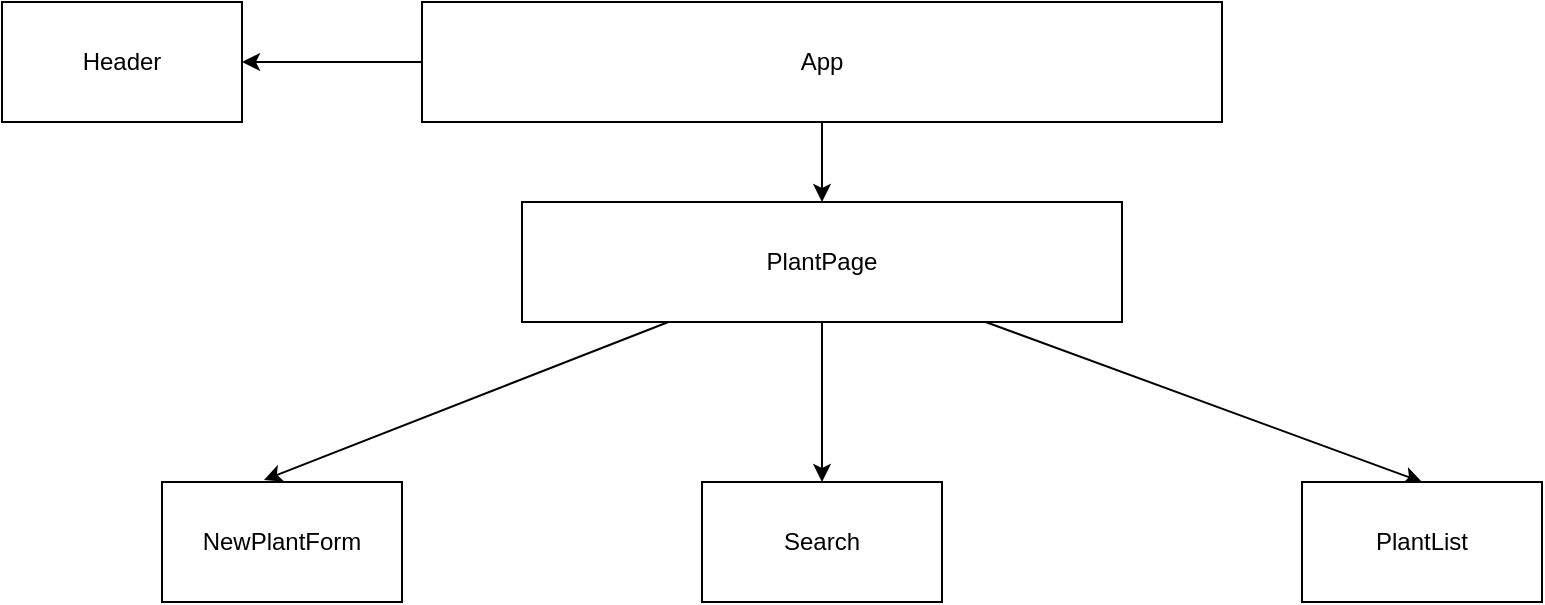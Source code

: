 <mxfile>
    <diagram id="0DyXvQcpMlxu31Jb3FS9" name="Page-1">
        <mxGraphModel dx="366" dy="537" grid="1" gridSize="10" guides="1" tooltips="1" connect="1" arrows="1" fold="1" page="1" pageScale="1" pageWidth="850" pageHeight="1100" math="0" shadow="0">
            <root>
                <mxCell id="0"/>
                <mxCell id="1" parent="0"/>
                <mxCell id="5" value="" style="edgeStyle=none;html=1;" edge="1" parent="1" source="2" target="3">
                    <mxGeometry relative="1" as="geometry"/>
                </mxCell>
                <mxCell id="6" value="" style="edgeStyle=none;html=1;" edge="1" parent="1" source="2" target="4">
                    <mxGeometry relative="1" as="geometry"/>
                </mxCell>
                <mxCell id="2" value="App" style="whiteSpace=wrap;html=1;" vertex="1" parent="1">
                    <mxGeometry x="230" y="40" width="400" height="60" as="geometry"/>
                </mxCell>
                <mxCell id="3" value="Header" style="whiteSpace=wrap;html=1;" vertex="1" parent="1">
                    <mxGeometry x="20" y="40" width="120" height="60" as="geometry"/>
                </mxCell>
                <mxCell id="10" value="" style="edgeStyle=none;html=1;entryX=0.425;entryY=-0.017;entryDx=0;entryDy=0;entryPerimeter=0;" edge="1" parent="1" source="4" target="7">
                    <mxGeometry relative="1" as="geometry"/>
                </mxCell>
                <mxCell id="11" value="" style="edgeStyle=none;html=1;" edge="1" parent="1" source="4" target="8">
                    <mxGeometry relative="1" as="geometry"/>
                </mxCell>
                <mxCell id="12" value="" style="edgeStyle=none;html=1;entryX=0.5;entryY=0;entryDx=0;entryDy=0;" edge="1" parent="1" source="4" target="9">
                    <mxGeometry relative="1" as="geometry"/>
                </mxCell>
                <mxCell id="4" value="PlantPage" style="whiteSpace=wrap;html=1;" vertex="1" parent="1">
                    <mxGeometry x="280" y="140" width="300" height="60" as="geometry"/>
                </mxCell>
                <mxCell id="7" value="NewPlantForm" style="whiteSpace=wrap;html=1;" vertex="1" parent="1">
                    <mxGeometry x="100" y="280" width="120" height="60" as="geometry"/>
                </mxCell>
                <mxCell id="8" value="Search" style="whiteSpace=wrap;html=1;" vertex="1" parent="1">
                    <mxGeometry x="370" y="280" width="120" height="60" as="geometry"/>
                </mxCell>
                <mxCell id="9" value="PlantList" style="whiteSpace=wrap;html=1;" vertex="1" parent="1">
                    <mxGeometry x="670" y="280" width="120" height="60" as="geometry"/>
                </mxCell>
            </root>
        </mxGraphModel>
    </diagram>
</mxfile>